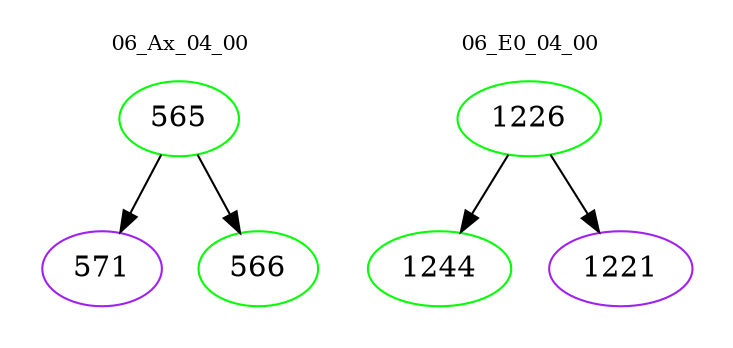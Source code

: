 digraph{
subgraph cluster_0 {
color = white
label = "06_Ax_04_00";
fontsize=10;
T0_565 [label="565", color="green"]
T0_565 -> T0_571 [color="black"]
T0_571 [label="571", color="purple"]
T0_565 -> T0_566 [color="black"]
T0_566 [label="566", color="green"]
}
subgraph cluster_1 {
color = white
label = "06_E0_04_00";
fontsize=10;
T1_1226 [label="1226", color="green"]
T1_1226 -> T1_1244 [color="black"]
T1_1244 [label="1244", color="green"]
T1_1226 -> T1_1221 [color="black"]
T1_1221 [label="1221", color="purple"]
}
}
